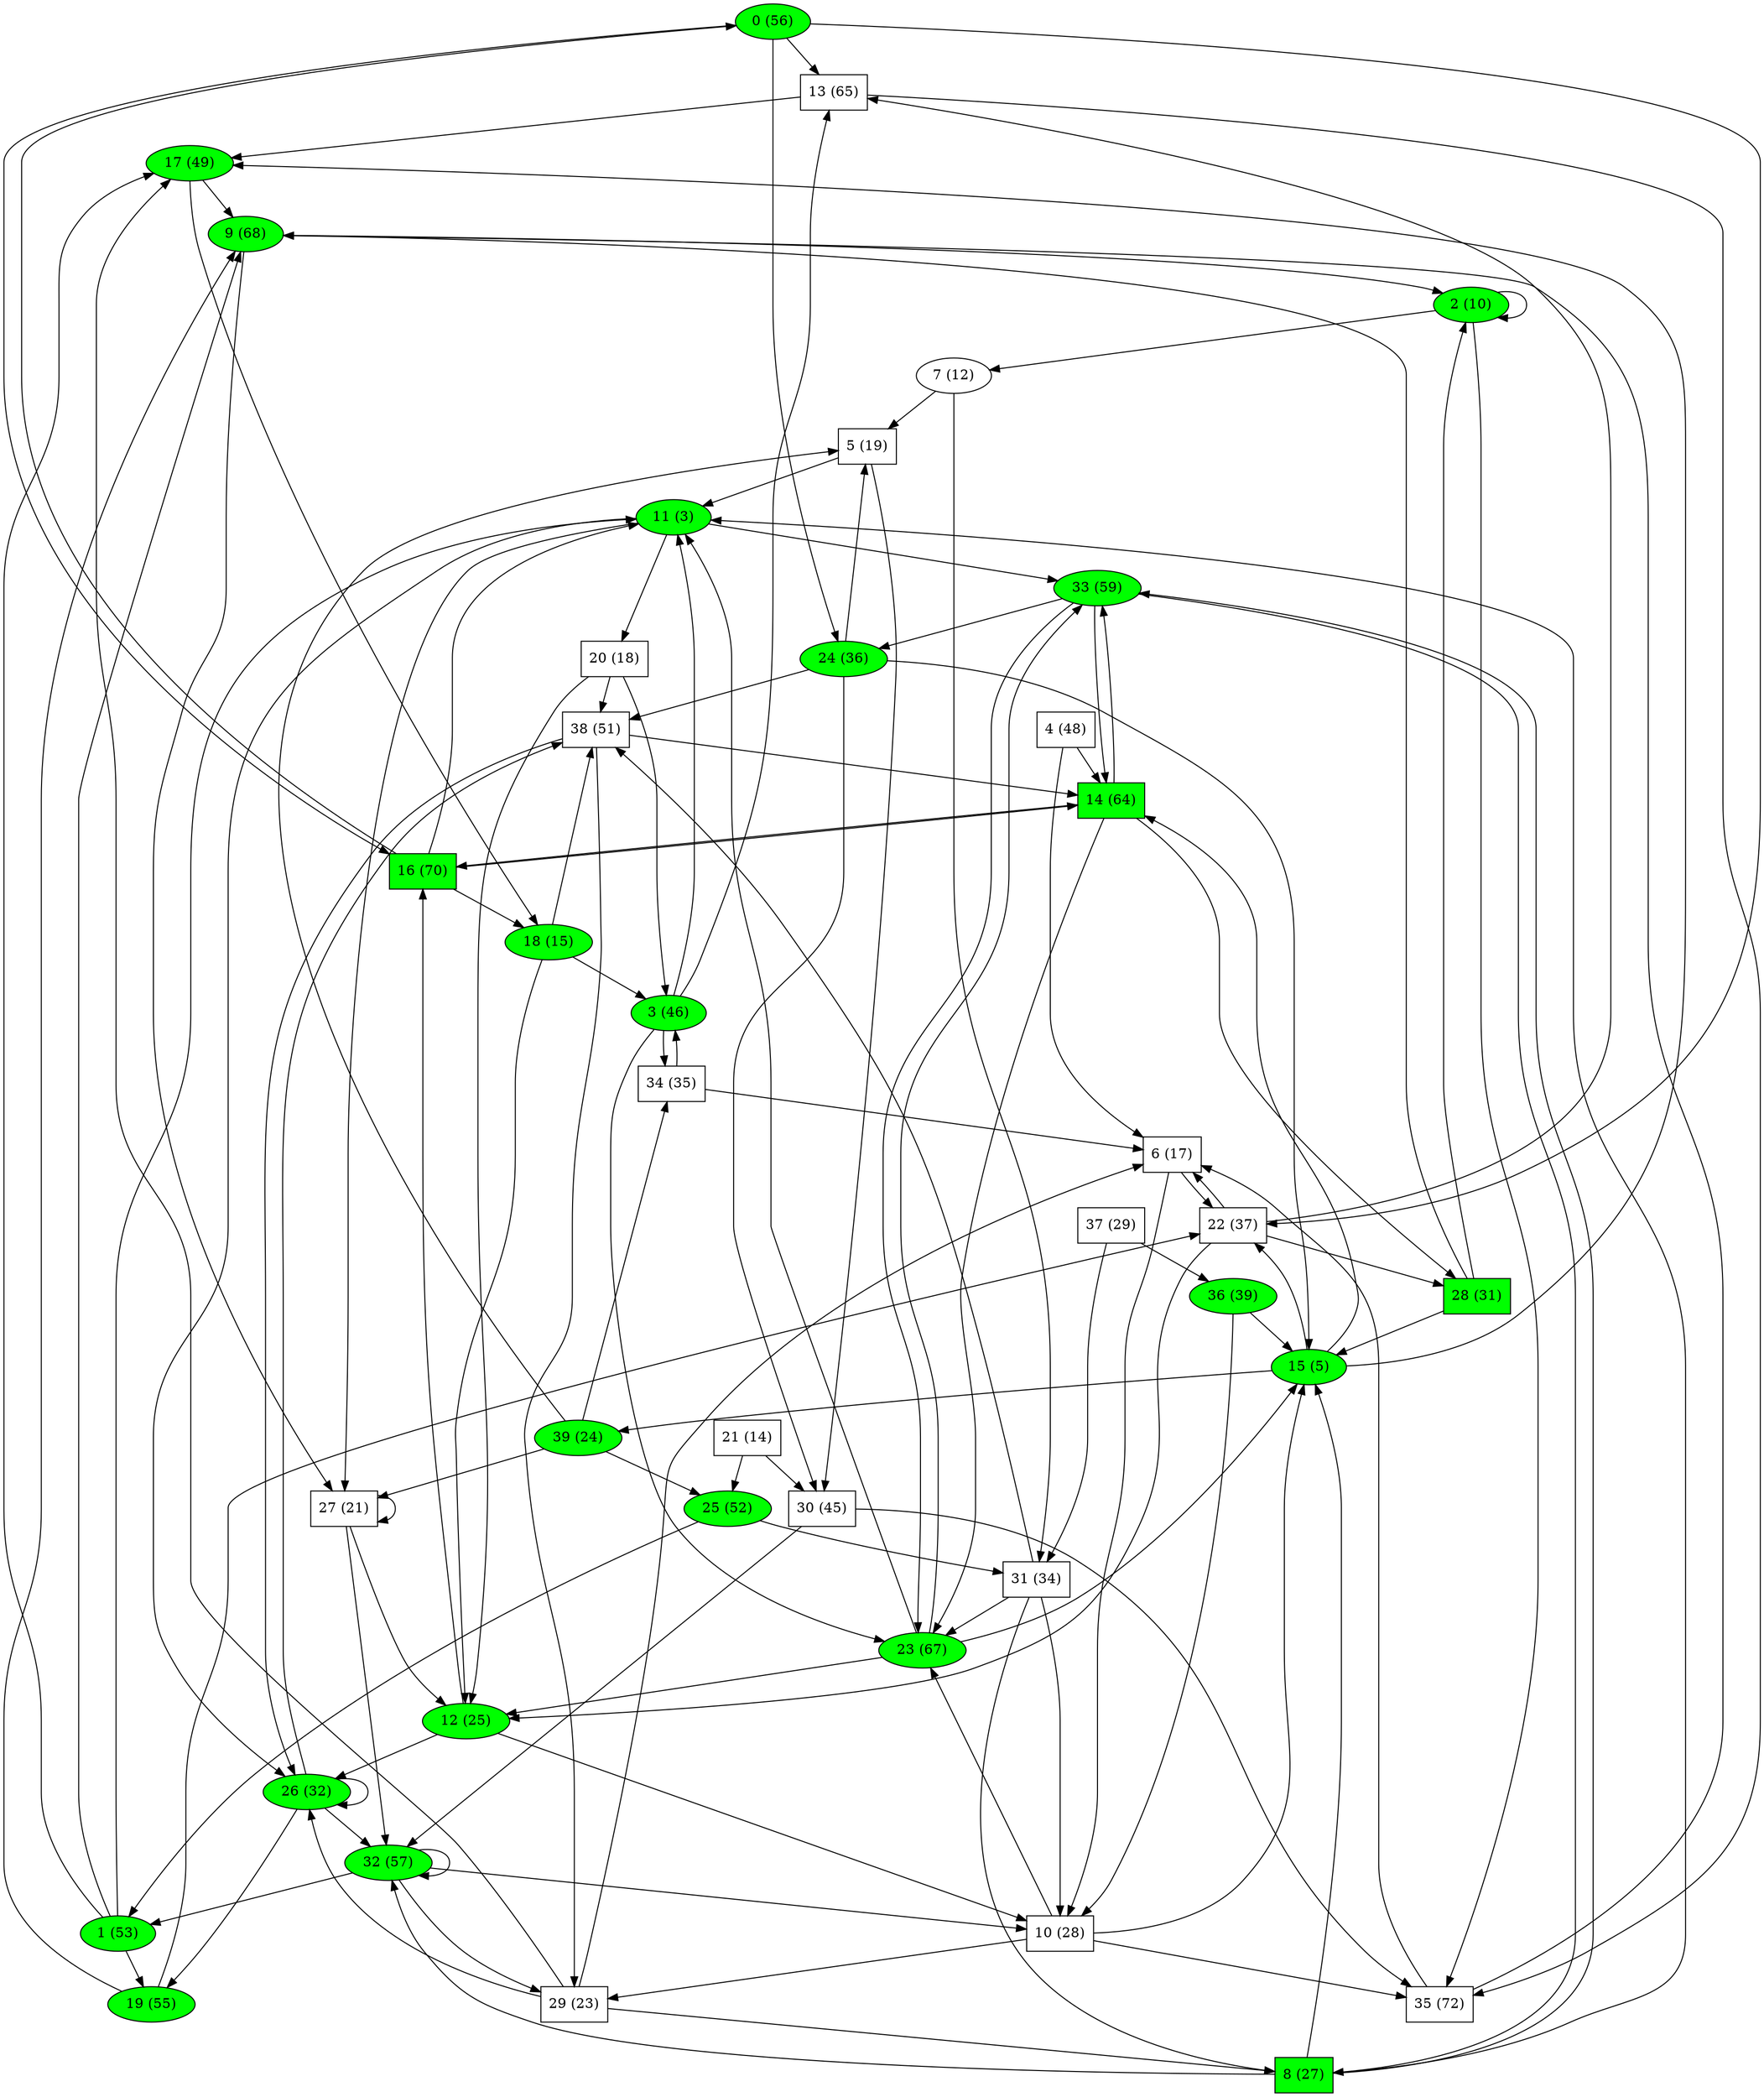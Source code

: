 digraph G { 
0[label="\N (56)" , style=filled, fillcolor=green ]
0->13
0->16
0->22
0->24
1[label="\N (53)" , style=filled, fillcolor=green ]
1->9
1->11
1->17
1->19
2[label="\N (10)" , style=filled, fillcolor=green ]
2->2
2->7
2->35
3[label="\N (46)" , style=filled, fillcolor=green ]
3->11
3->13
3->23
3->34
4[label="\N (48)", color=black, shape=polygon ]
4->6
4->14
5[label="\N (19)", color=black, shape=polygon ]
5->11
5->30
6[label="\N (17)", color=black, shape=polygon ]
6->10
6->22
7[label="\N (12)" , color=black ]
7->5
7->31
8[label="\N (27)", fillcolor=green, style=filled, shape=polygon ]
8->11
8->15
8->32
8->33
9[label="\N (68)" , style=filled, fillcolor=green ]
9->2
9->27
10[label="\N (28)", color=black, shape=polygon ]
10->15
10->23
10->29
10->35
11[label="\N (3)" , style=filled, fillcolor=green ]
11->20
11->26
11->27
11->33
12[label="\N (25)" , style=filled, fillcolor=green ]
12->10
12->16
12->26
13[label="\N (65)", color=black, shape=polygon ]
13->17
13->35
14[label="\N (64)", fillcolor=green, style=filled, shape=polygon ]
14->16
14->23
14->28
14->33
15[label="\N (5)" , style=filled, fillcolor=green ]
15->14
15->17
15->22
15->39
16[label="\N (70)", fillcolor=green, style=filled, shape=polygon ]
16->0
16->11
16->14
16->18
17[label="\N (49)" , style=filled, fillcolor=green ]
17->9
17->18
18[label="\N (15)" , style=filled, fillcolor=green ]
18->3
18->12
18->38
19[label="\N (55)" , style=filled, fillcolor=green ]
19->9
19->22
20[label="\N (18)", color=black, shape=polygon ]
20->3
20->12
20->38
21[label="\N (14)", color=black, shape=polygon ]
21->25
21->30
22[label="\N (37)", color=black, shape=polygon ]
22->6
22->12
22->13
22->28
23[label="\N (67)" , style=filled, fillcolor=green ]
23->11
23->12
23->15
23->33
24[label="\N (36)" , style=filled, fillcolor=green ]
24->5
24->15
24->30
24->38
25[label="\N (52)" , style=filled, fillcolor=green ]
25->1
25->31
26[label="\N (32)" , style=filled, fillcolor=green ]
26->19
26->26
26->32
26->38
27[label="\N (21)", color=black, shape=polygon ]
27->12
27->27
27->32
28[label="\N (31)", fillcolor=green, style=filled, shape=polygon ]
28->2
28->9
28->15
29[label="\N (23)", color=black, shape=polygon ]
29->6
29->8
29->17
29->26
30[label="\N (45)", color=black, shape=polygon ]
30->32
30->35
31[label="\N (34)", color=black, shape=polygon ]
31->8
31->10
31->23
31->38
32[label="\N (57)" , style=filled, fillcolor=green ]
32->1
32->10
32->29
32->32
33[label="\N (59)" , style=filled, fillcolor=green ]
33->8
33->14
33->23
33->24
34[label="\N (35)", color=black, shape=polygon ]
34->3
34->6
35[label="\N (72)", color=black, shape=polygon ]
35->6
35->9
36[label="\N (39)" , style=filled, fillcolor=green ]
36->10
36->15
37[label="\N (29)", color=black, shape=polygon ]
37->31
37->36
38[label="\N (51)", color=black, shape=polygon ]
38->14
38->26
38->29
39[label="\N (24)" , style=filled, fillcolor=green ]
39->5
39->25
39->27
39->34
}
